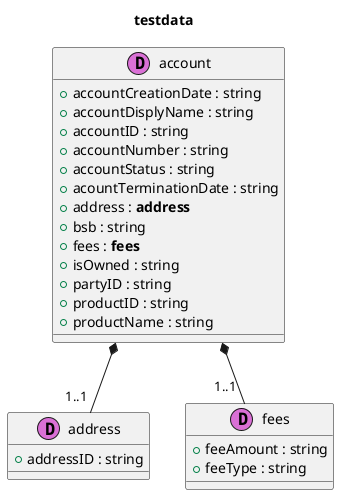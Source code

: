 @startuml
title testdata
''''''''''''''''''''''''''''''''''''''''''
''                                      ''
''  AUTOGENERATED CODE -- DO NOT EDIT!  ''
''                                      ''
''''''''''''''''''''''''''''''''''''''''''

class "account" as _0 << (D,orchid) >> {
+ accountCreationDate : string
+ accountDisplyName : string
+ accountID : string
+ accountNumber : string
+ accountStatus : string
+ acountTerminationDate : string
+ address : **address**
+ bsb : string
+ fees : **fees**
+ isOwned : string
+ partyID : string
+ productID : string
+ productName : string
}
class "address" as _1 << (D,orchid) >> {
+ addressID : string
}
class "fees" as _2 << (D,orchid) >> {
+ feeAmount : string
+ feeType : string
}
_0 *-- "1..1 " _1
_0 *-- "1..1 " _2
@enduml
